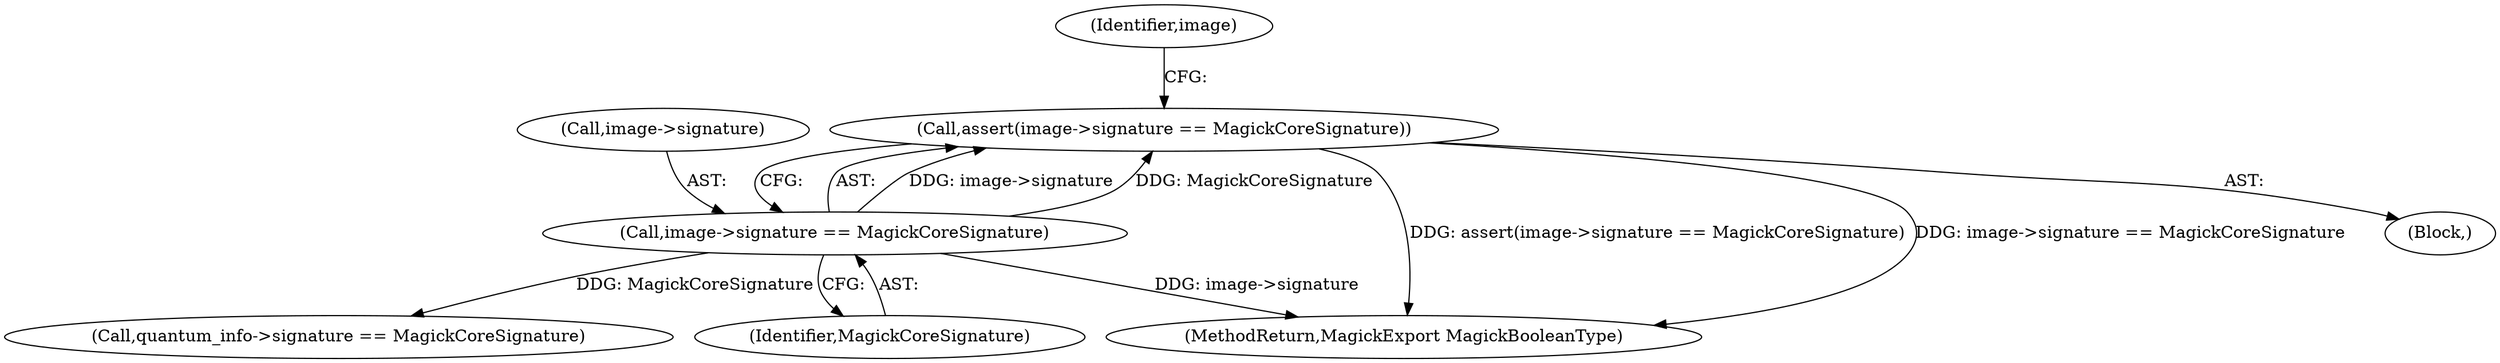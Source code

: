 digraph "0_ImageMagick_c4e63ad30bc42da691f2b5f82a24516dd6b4dc70_0@API" {
"1000114" [label="(Call,assert(image->signature == MagickCoreSignature))"];
"1000115" [label="(Call,image->signature == MagickCoreSignature)"];
"1000114" [label="(Call,assert(image->signature == MagickCoreSignature))"];
"1000123" [label="(Identifier,image)"];
"1000105" [label="(Block,)"];
"1000115" [label="(Call,image->signature == MagickCoreSignature)"];
"1000240" [label="(MethodReturn,MagickExport MagickBooleanType)"];
"1000119" [label="(Identifier,MagickCoreSignature)"];
"1000116" [label="(Call,image->signature)"];
"1000142" [label="(Call,quantum_info->signature == MagickCoreSignature)"];
"1000114" -> "1000105"  [label="AST: "];
"1000114" -> "1000115"  [label="CFG: "];
"1000115" -> "1000114"  [label="AST: "];
"1000123" -> "1000114"  [label="CFG: "];
"1000114" -> "1000240"  [label="DDG: assert(image->signature == MagickCoreSignature)"];
"1000114" -> "1000240"  [label="DDG: image->signature == MagickCoreSignature"];
"1000115" -> "1000114"  [label="DDG: image->signature"];
"1000115" -> "1000114"  [label="DDG: MagickCoreSignature"];
"1000115" -> "1000119"  [label="CFG: "];
"1000116" -> "1000115"  [label="AST: "];
"1000119" -> "1000115"  [label="AST: "];
"1000115" -> "1000240"  [label="DDG: image->signature"];
"1000115" -> "1000142"  [label="DDG: MagickCoreSignature"];
}
